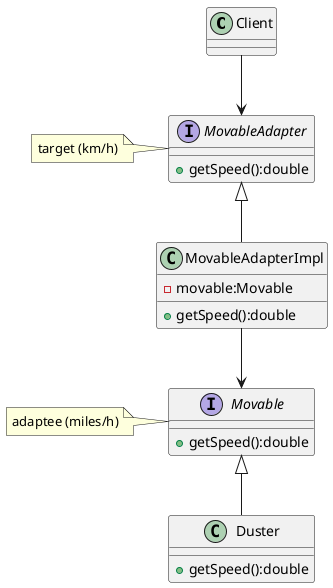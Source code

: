 @startuml

class Client

interface MovableAdapter {
+getSpeed():double
}
note left: target (km/h)

class MovableAdapterImpl {
-movable:Movable
+getSpeed():double
}

interface Movable {
+getSpeed():double
}
note left: adaptee (miles/h)

class Duster {
+getSpeed():double
}

MovableAdapter <|-- MovableAdapterImpl
MovableAdapterImpl --> Movable
Movable <|-- Duster
Client --> MovableAdapter

@enduml